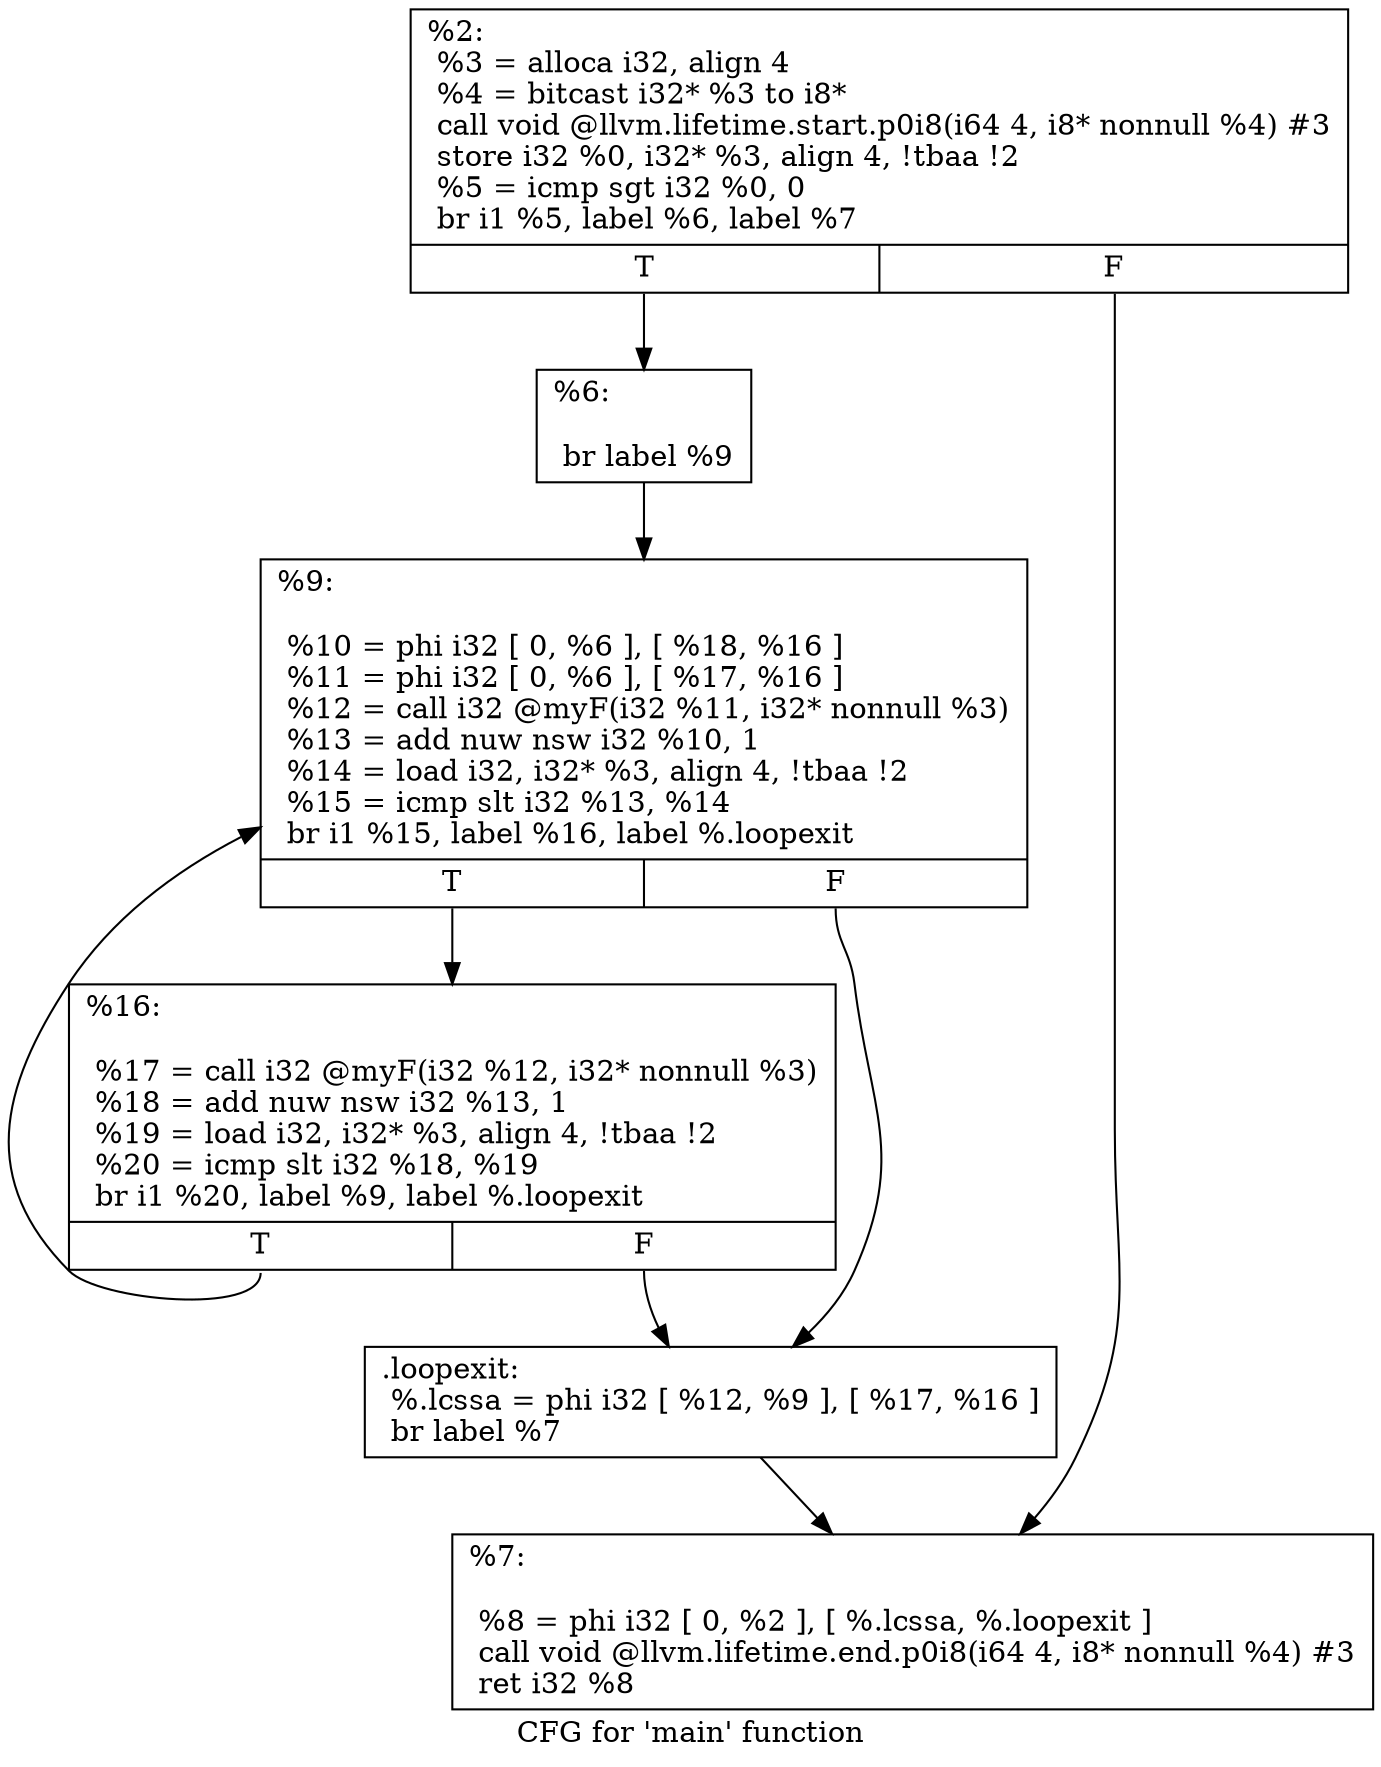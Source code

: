 digraph "CFG for 'main' function" {
	label="CFG for 'main' function";

	Node0x20774d0 [shape=record,label="{%2:\l  %3 = alloca i32, align 4\l  %4 = bitcast i32* %3 to i8*\l  call void @llvm.lifetime.start.p0i8(i64 4, i8* nonnull %4) #3\l  store i32 %0, i32* %3, align 4, !tbaa !2\l  %5 = icmp sgt i32 %0, 0\l  br i1 %5, label %6, label %7\l|{<s0>T|<s1>F}}"];
	Node0x20774d0:s0 -> Node0x2077b00;
	Node0x20774d0:s1 -> Node0x2077b90;
	Node0x2077b00 [shape=record,label="{%6:\l\l  br label %9\l}"];
	Node0x2077b00 -> Node0x2077cb0;
	Node0x2077d60 [shape=record,label="{.loopexit:                                        \l  %.lcssa = phi i32 [ %12, %9 ], [ %17, %16 ]\l  br label %7\l}"];
	Node0x2077d60 -> Node0x2077b90;
	Node0x2077b90 [shape=record,label="{%7:\l\l  %8 = phi i32 [ 0, %2 ], [ %.lcssa, %.loopexit ]\l  call void @llvm.lifetime.end.p0i8(i64 4, i8* nonnull %4) #3\l  ret i32 %8\l}"];
	Node0x2077cb0 [shape=record,label="{%9:\l\l  %10 = phi i32 [ 0, %6 ], [ %18, %16 ]\l  %11 = phi i32 [ 0, %6 ], [ %17, %16 ]\l  %12 = call i32 @myF(i32 %11, i32* nonnull %3)\l  %13 = add nuw nsw i32 %10, 1\l  %14 = load i32, i32* %3, align 4, !tbaa !2\l  %15 = icmp slt i32 %13, %14\l  br i1 %15, label %16, label %.loopexit\l|{<s0>T|<s1>F}}"];
	Node0x2077cb0:s0 -> Node0x2077fa0;
	Node0x2077cb0:s1 -> Node0x2077d60;
	Node0x2077fa0 [shape=record,label="{%16:\l\l  %17 = call i32 @myF(i32 %12, i32* nonnull %3)\l  %18 = add nuw nsw i32 %13, 1\l  %19 = load i32, i32* %3, align 4, !tbaa !2\l  %20 = icmp slt i32 %18, %19\l  br i1 %20, label %9, label %.loopexit\l|{<s0>T|<s1>F}}"];
	Node0x2077fa0:s0 -> Node0x2077cb0;
	Node0x2077fa0:s1 -> Node0x2077d60;
}
